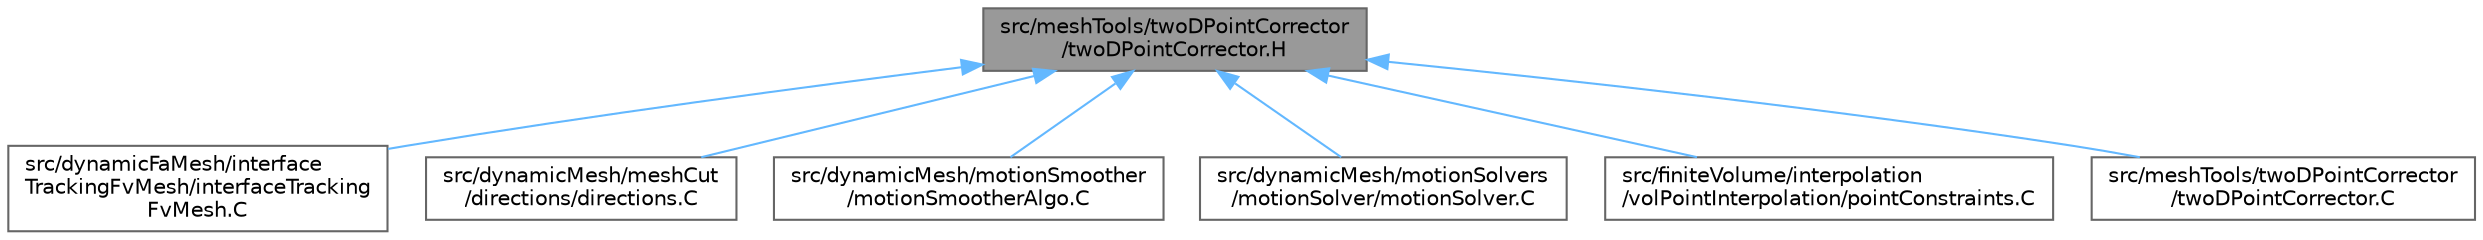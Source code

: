 digraph "src/meshTools/twoDPointCorrector/twoDPointCorrector.H"
{
 // LATEX_PDF_SIZE
  bgcolor="transparent";
  edge [fontname=Helvetica,fontsize=10,labelfontname=Helvetica,labelfontsize=10];
  node [fontname=Helvetica,fontsize=10,shape=box,height=0.2,width=0.4];
  Node1 [id="Node000001",label="src/meshTools/twoDPointCorrector\l/twoDPointCorrector.H",height=0.2,width=0.4,color="gray40", fillcolor="grey60", style="filled", fontcolor="black",tooltip=" "];
  Node1 -> Node2 [id="edge1_Node000001_Node000002",dir="back",color="steelblue1",style="solid",tooltip=" "];
  Node2 [id="Node000002",label="src/dynamicFaMesh/interface\lTrackingFvMesh/interfaceTracking\lFvMesh.C",height=0.2,width=0.4,color="grey40", fillcolor="white", style="filled",URL="$interfaceTrackingFvMesh_8C.html",tooltip=" "];
  Node1 -> Node3 [id="edge2_Node000001_Node000003",dir="back",color="steelblue1",style="solid",tooltip=" "];
  Node3 [id="Node000003",label="src/dynamicMesh/meshCut\l/directions/directions.C",height=0.2,width=0.4,color="grey40", fillcolor="white", style="filled",URL="$directions_8C.html",tooltip=" "];
  Node1 -> Node4 [id="edge3_Node000001_Node000004",dir="back",color="steelblue1",style="solid",tooltip=" "];
  Node4 [id="Node000004",label="src/dynamicMesh/motionSmoother\l/motionSmootherAlgo.C",height=0.2,width=0.4,color="grey40", fillcolor="white", style="filled",URL="$motionSmootherAlgo_8C.html",tooltip=" "];
  Node1 -> Node5 [id="edge4_Node000001_Node000005",dir="back",color="steelblue1",style="solid",tooltip=" "];
  Node5 [id="Node000005",label="src/dynamicMesh/motionSolvers\l/motionSolver/motionSolver.C",height=0.2,width=0.4,color="grey40", fillcolor="white", style="filled",URL="$motionSolver_8C.html",tooltip=" "];
  Node1 -> Node6 [id="edge5_Node000001_Node000006",dir="back",color="steelblue1",style="solid",tooltip=" "];
  Node6 [id="Node000006",label="src/finiteVolume/interpolation\l/volPointInterpolation/pointConstraints.C",height=0.2,width=0.4,color="grey40", fillcolor="white", style="filled",URL="$pointConstraints_8C.html",tooltip=" "];
  Node1 -> Node7 [id="edge6_Node000001_Node000007",dir="back",color="steelblue1",style="solid",tooltip=" "];
  Node7 [id="Node000007",label="src/meshTools/twoDPointCorrector\l/twoDPointCorrector.C",height=0.2,width=0.4,color="grey40", fillcolor="white", style="filled",URL="$twoDPointCorrector_8C.html",tooltip=" "];
}
